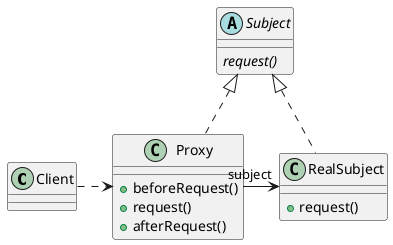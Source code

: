 @startuml proxy
class Client
abstract Subject{
  {abstract} request()
}
class Proxy{
  + beforeRequest()
  + request()
  + afterRequest()
}
class RealSubject{
  + request()
}

Client .right.> Proxy
Proxy .up.|> Subject
RealSubject .up.|> Subject
Proxy "subject" -right-> RealSubject
@enduml
